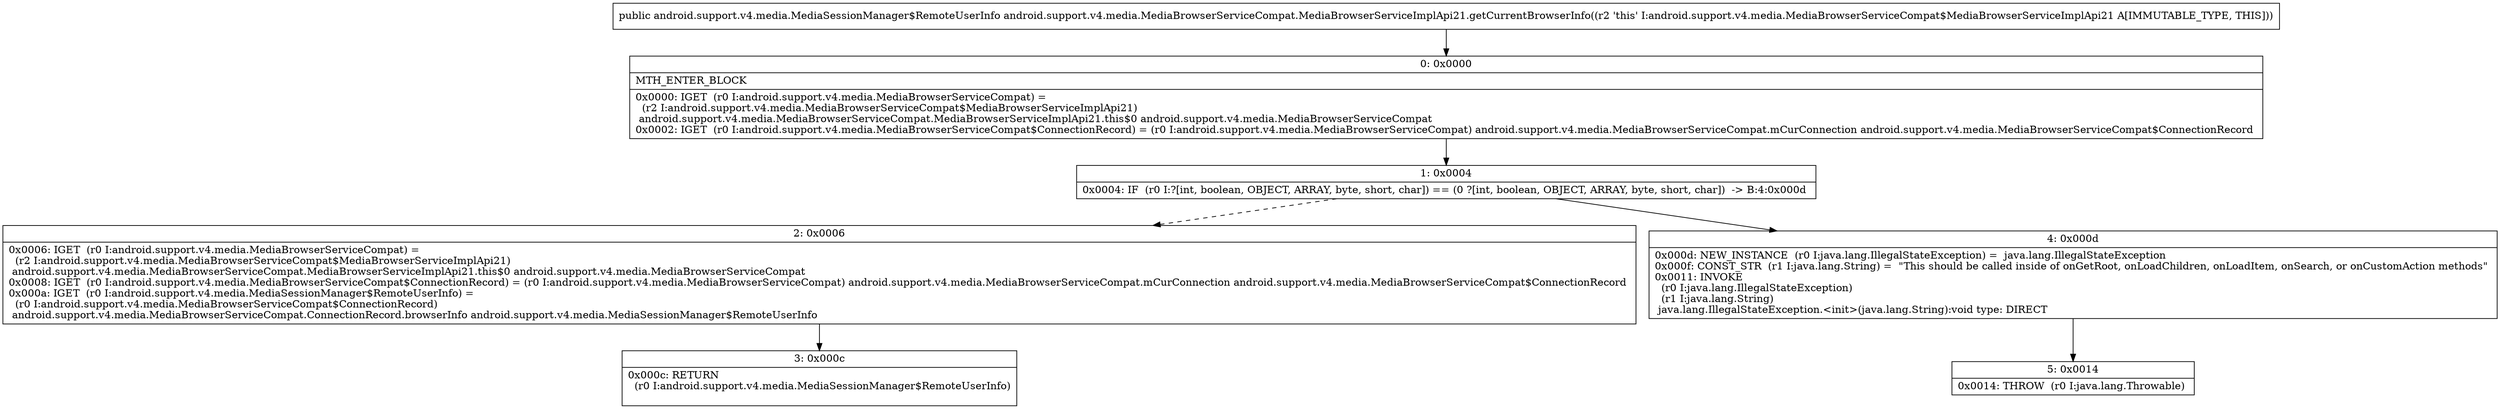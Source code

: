 digraph "CFG forandroid.support.v4.media.MediaBrowserServiceCompat.MediaBrowserServiceImplApi21.getCurrentBrowserInfo()Landroid\/support\/v4\/media\/MediaSessionManager$RemoteUserInfo;" {
Node_0 [shape=record,label="{0\:\ 0x0000|MTH_ENTER_BLOCK\l|0x0000: IGET  (r0 I:android.support.v4.media.MediaBrowserServiceCompat) = \l  (r2 I:android.support.v4.media.MediaBrowserServiceCompat$MediaBrowserServiceImplApi21)\l android.support.v4.media.MediaBrowserServiceCompat.MediaBrowserServiceImplApi21.this$0 android.support.v4.media.MediaBrowserServiceCompat \l0x0002: IGET  (r0 I:android.support.v4.media.MediaBrowserServiceCompat$ConnectionRecord) = (r0 I:android.support.v4.media.MediaBrowserServiceCompat) android.support.v4.media.MediaBrowserServiceCompat.mCurConnection android.support.v4.media.MediaBrowserServiceCompat$ConnectionRecord \l}"];
Node_1 [shape=record,label="{1\:\ 0x0004|0x0004: IF  (r0 I:?[int, boolean, OBJECT, ARRAY, byte, short, char]) == (0 ?[int, boolean, OBJECT, ARRAY, byte, short, char])  \-\> B:4:0x000d \l}"];
Node_2 [shape=record,label="{2\:\ 0x0006|0x0006: IGET  (r0 I:android.support.v4.media.MediaBrowserServiceCompat) = \l  (r2 I:android.support.v4.media.MediaBrowserServiceCompat$MediaBrowserServiceImplApi21)\l android.support.v4.media.MediaBrowserServiceCompat.MediaBrowserServiceImplApi21.this$0 android.support.v4.media.MediaBrowserServiceCompat \l0x0008: IGET  (r0 I:android.support.v4.media.MediaBrowserServiceCompat$ConnectionRecord) = (r0 I:android.support.v4.media.MediaBrowserServiceCompat) android.support.v4.media.MediaBrowserServiceCompat.mCurConnection android.support.v4.media.MediaBrowserServiceCompat$ConnectionRecord \l0x000a: IGET  (r0 I:android.support.v4.media.MediaSessionManager$RemoteUserInfo) = \l  (r0 I:android.support.v4.media.MediaBrowserServiceCompat$ConnectionRecord)\l android.support.v4.media.MediaBrowserServiceCompat.ConnectionRecord.browserInfo android.support.v4.media.MediaSessionManager$RemoteUserInfo \l}"];
Node_3 [shape=record,label="{3\:\ 0x000c|0x000c: RETURN  \l  (r0 I:android.support.v4.media.MediaSessionManager$RemoteUserInfo)\l \l}"];
Node_4 [shape=record,label="{4\:\ 0x000d|0x000d: NEW_INSTANCE  (r0 I:java.lang.IllegalStateException) =  java.lang.IllegalStateException \l0x000f: CONST_STR  (r1 I:java.lang.String) =  \"This should be called inside of onGetRoot, onLoadChildren, onLoadItem, onSearch, or onCustomAction methods\" \l0x0011: INVOKE  \l  (r0 I:java.lang.IllegalStateException)\l  (r1 I:java.lang.String)\l java.lang.IllegalStateException.\<init\>(java.lang.String):void type: DIRECT \l}"];
Node_5 [shape=record,label="{5\:\ 0x0014|0x0014: THROW  (r0 I:java.lang.Throwable) \l}"];
MethodNode[shape=record,label="{public android.support.v4.media.MediaSessionManager$RemoteUserInfo android.support.v4.media.MediaBrowserServiceCompat.MediaBrowserServiceImplApi21.getCurrentBrowserInfo((r2 'this' I:android.support.v4.media.MediaBrowserServiceCompat$MediaBrowserServiceImplApi21 A[IMMUTABLE_TYPE, THIS])) }"];
MethodNode -> Node_0;
Node_0 -> Node_1;
Node_1 -> Node_2[style=dashed];
Node_1 -> Node_4;
Node_2 -> Node_3;
Node_4 -> Node_5;
}

